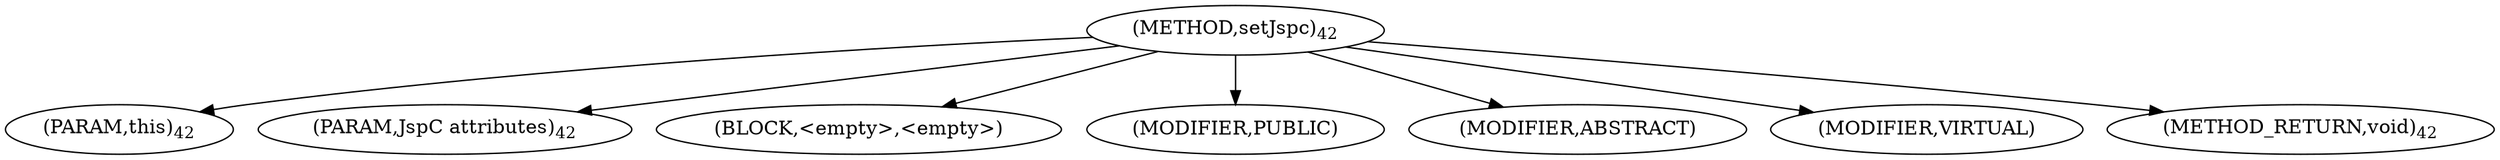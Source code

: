 digraph "setJspc" {  
"9" [label = <(METHOD,setJspc)<SUB>42</SUB>> ]
"10" [label = <(PARAM,this)<SUB>42</SUB>> ]
"11" [label = <(PARAM,JspC attributes)<SUB>42</SUB>> ]
"12" [label = <(BLOCK,&lt;empty&gt;,&lt;empty&gt;)> ]
"13" [label = <(MODIFIER,PUBLIC)> ]
"14" [label = <(MODIFIER,ABSTRACT)> ]
"15" [label = <(MODIFIER,VIRTUAL)> ]
"16" [label = <(METHOD_RETURN,void)<SUB>42</SUB>> ]
  "9" -> "10" 
  "9" -> "11" 
  "9" -> "12" 
  "9" -> "13" 
  "9" -> "14" 
  "9" -> "15" 
  "9" -> "16" 
}
